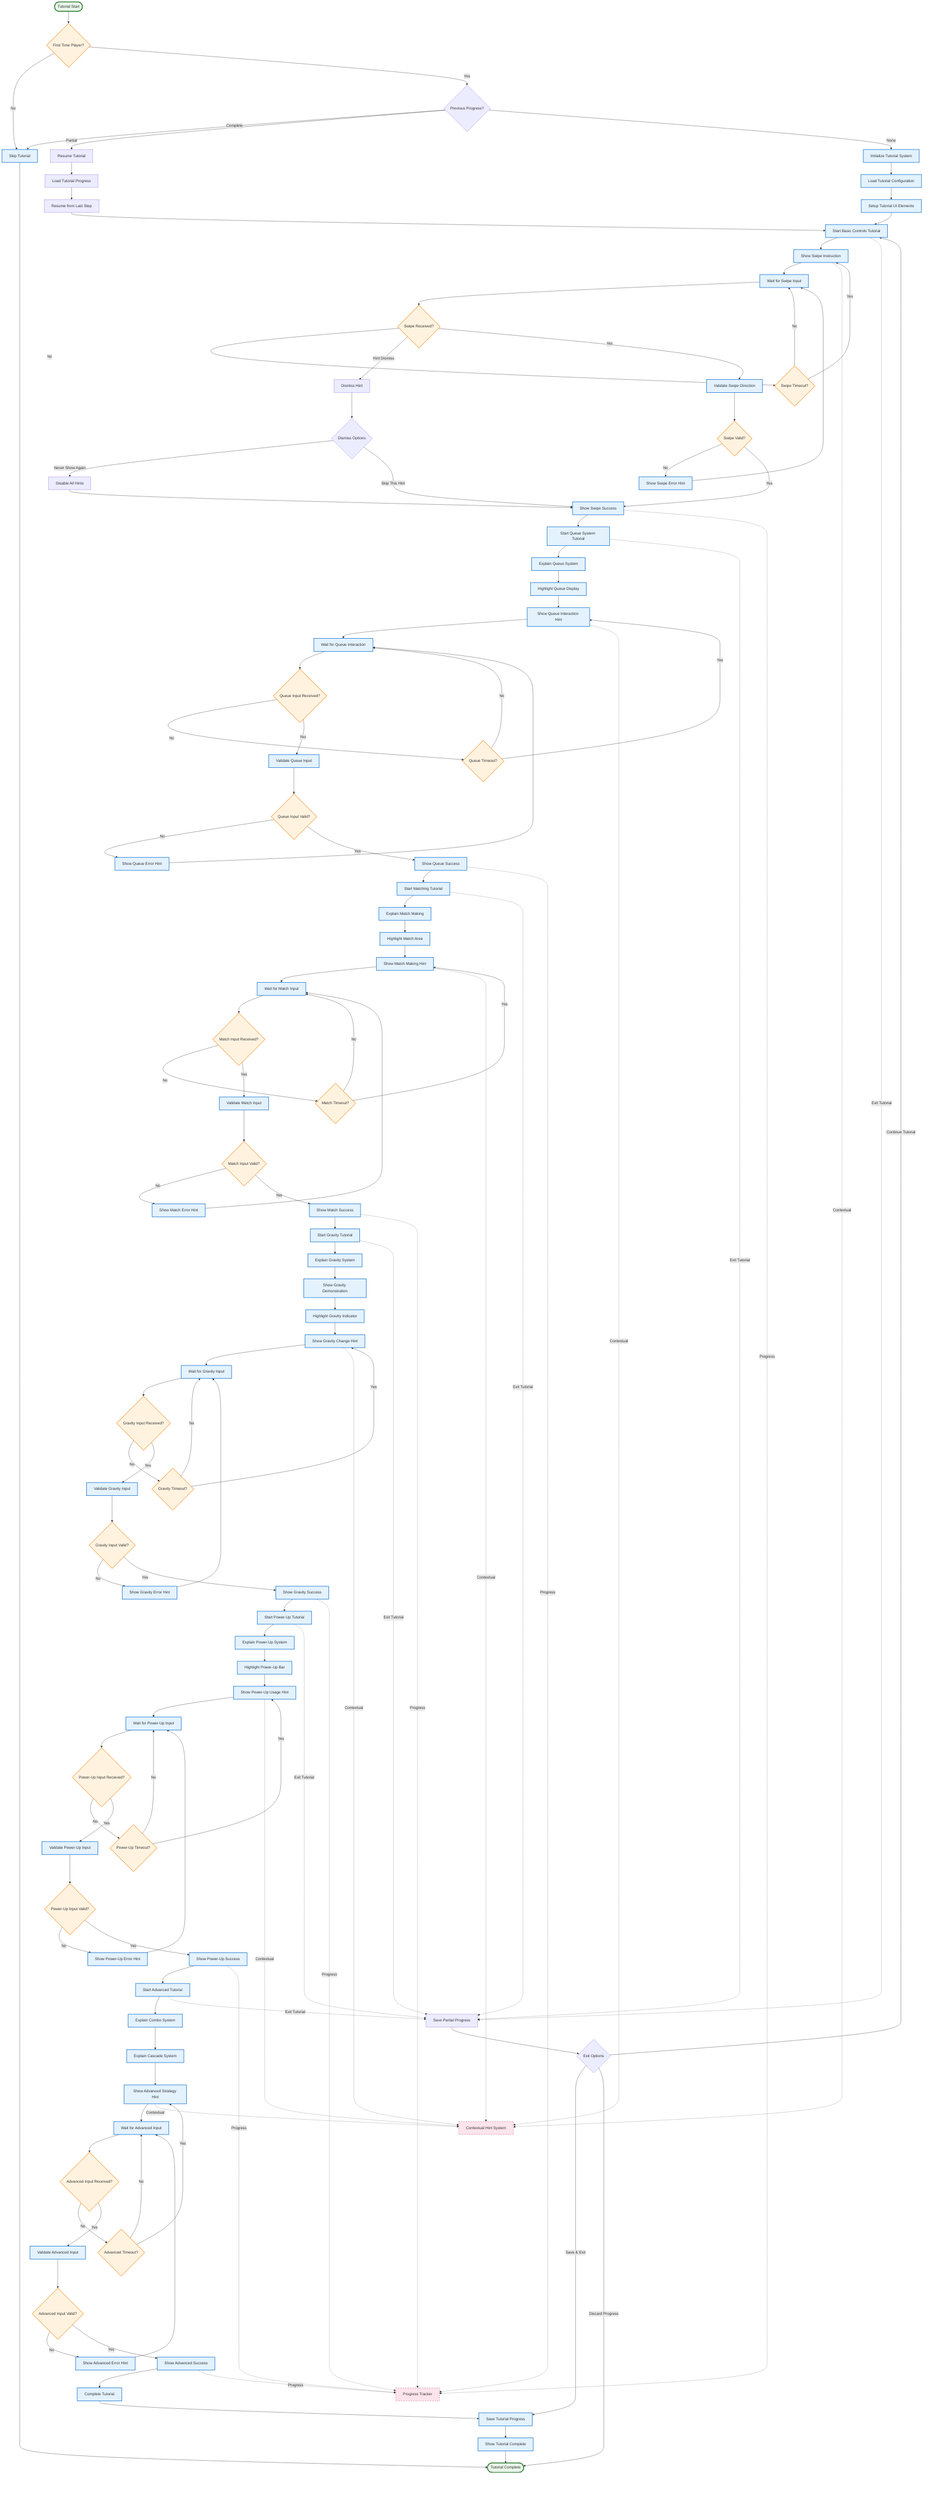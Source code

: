 flowchart TD
    Start([Tutorial Start]) --> CheckFirstTime{First Time Player?}
    CheckFirstTime -->|No| SkipTutorial[Skip Tutorial]
    CheckFirstTime -->|Yes| CheckTutorialProgress{Previous Progress?}
    CheckTutorialProgress -->|Complete| SkipTutorial
    CheckTutorialProgress -->|Partial| ResumeTutorial[Resume Tutorial]
    CheckTutorialProgress -->|None| InitializeTutorial[Initialize Tutorial System]
    
    ResumeTutorial --> LoadTutorialProgress[Load Tutorial Progress]
    LoadTutorialProgress --> ResumeFromStep[Resume from Last Step]
    ResumeFromStep --> StartBasicControls
    
    SkipTutorial --> End([Tutorial Complete])
    
    InitializeTutorial --> LoadTutorialConfig[Load Tutorial Configuration]
    LoadTutorialConfig --> SetupTutorialUI[Setup Tutorial UI Elements]
    SetupTutorialUI --> StartBasicControls[Start Basic Controls Tutorial]
    
    StartBasicControls --> ShowSwipeHint[Show Swipe Instruction]
    ShowSwipeHint --> WaitSwipeInput[Wait for Swipe Input]
    WaitSwipeInput --> SwipeReceived{Swipe Received?}
    SwipeReceived -->|No| CheckSwipeTimeout{Swipe Timeout?}
    CheckSwipeTimeout -->|Yes| ShowSwipeHint
    CheckSwipeTimeout -->|No| WaitSwipeInput
    SwipeReceived -->|Hint Dismiss| DismissHint[Dismiss Hint]
    DismissHint --> HintDismissChoice{Dismiss Options}
    HintDismissChoice -->|Never Show Again| DisableHints[Disable All Hints]
    HintDismissChoice -->|Skip This Hint| ShowSwipeSuccess
    DisableHints --> ShowSwipeSuccess
    SwipeReceived -->|Yes| ValidateSwipe[Validate Swipe Direction]
    ValidateSwipe --> SwipeValid{Swipe Valid?}
    SwipeValid -->|No| ShowSwipeError[Show Swipe Error Hint]
    ShowSwipeError --> WaitSwipeInput
    SwipeValid -->|Yes| ShowSwipeSuccess[Show Swipe Success]
    ShowSwipeSuccess --> StartQueueTutorial[Start Queue System Tutorial]
    
    StartQueueTutorial --> ExplainQueue[Explain Queue System]
    ExplainQueue --> HighlightQueue[Highlight Queue Display]
    HighlightQueue --> ShowQueueHint[Show Queue Interaction Hint]
    ShowQueueHint --> WaitQueueInput[Wait for Queue Interaction]
    WaitQueueInput --> QueueInputReceived{Queue Input Received?}
    QueueInputReceived -->|No| CheckQueueTimeout{Queue Timeout?}
    CheckQueueTimeout -->|Yes| ShowQueueHint
    CheckQueueTimeout -->|No| WaitQueueInput
    QueueInputReceived -->|Yes| ValidateQueueInput[Validate Queue Input]
    ValidateQueueInput --> QueueValid{Queue Input Valid?}
    QueueValid -->|No| ShowQueueError[Show Queue Error Hint]
    ShowQueueError --> WaitQueueInput
    QueueValid -->|Yes| ShowQueueSuccess[Show Queue Success]
    ShowQueueSuccess --> StartMatchingTutorial[Start Matching Tutorial]
    
    StartMatchingTutorial --> ExplainMatching[Explain Match Making]
    ExplainMatching --> HighlightMatchArea[Highlight Match Area]
    HighlightMatchArea --> ShowMatchHint[Show Match Making Hint]
    ShowMatchHint --> WaitMatchInput[Wait for Match Input]
    WaitMatchInput --> MatchInputReceived{Match Input Received?}
    MatchInputReceived -->|No| CheckMatchTimeout{Match Timeout?}
    CheckMatchTimeout -->|Yes| ShowMatchHint
    CheckMatchTimeout -->|No| WaitMatchInput
    MatchInputReceived -->|Yes| ValidateMatchInput[Validate Match Input]
    ValidateMatchInput --> MatchValid{Match Input Valid?}
    MatchValid -->|No| ShowMatchError[Show Match Error Hint]
    ShowMatchError --> WaitMatchInput
    MatchValid -->|Yes| ShowMatchSuccess[Show Match Success]
    ShowMatchSuccess --> StartGravityTutorial[Start Gravity Tutorial]
    
    StartGravityTutorial --> ExplainGravity[Explain Gravity System]
    ExplainGravity --> ShowGravityDemo[Show Gravity Demonstration]
    ShowGravityDemo --> HighlightGravity[Highlight Gravity Indicator]
    HighlightGravity --> ShowGravityHint[Show Gravity Change Hint]
    ShowGravityHint --> WaitGravityInput[Wait for Gravity Input]
    WaitGravityInput --> GravityInputReceived{Gravity Input Received?}
    GravityInputReceived -->|No| CheckGravityTimeout{Gravity Timeout?}
    CheckGravityTimeout -->|Yes| ShowGravityHint
    CheckGravityTimeout -->|No| WaitGravityInput
    GravityInputReceived -->|Yes| ValidateGravityInput[Validate Gravity Input]
    ValidateGravityInput --> GravityValid{Gravity Input Valid?}
    GravityValid -->|No| ShowGravityError[Show Gravity Error Hint]
    ShowGravityError --> WaitGravityInput
    GravityValid -->|Yes| ShowGravitySuccess[Show Gravity Success]
    ShowGravitySuccess --> StartPowerUpTutorial[Start Power-Up Tutorial]
    
    StartPowerUpTutorial --> ExplainPowerUps[Explain Power-Up System]
    ExplainPowerUps --> HighlightPowerUpBar[Highlight Power-Up Bar]
    HighlightPowerUpBar --> ShowPowerUpHint[Show Power-Up Usage Hint]
    ShowPowerUpHint --> WaitPowerUpInput[Wait for Power-Up Input]
    WaitPowerUpInput --> PowerUpInputReceived{Power-Up Input Received?}
    PowerUpInputReceived -->|No| CheckPowerUpTimeout{Power-Up Timeout?}
    CheckPowerUpTimeout -->|Yes| ShowPowerUpHint
    CheckPowerUpTimeout -->|No| WaitPowerUpInput
    PowerUpInputReceived -->|Yes| ValidatePowerUpInput[Validate Power-Up Input]
    ValidatePowerUpInput --> PowerUpValid{Power-Up Input Valid?}
    PowerUpValid -->|No| ShowPowerUpError[Show Power-Up Error Hint]
    ShowPowerUpError --> WaitPowerUpInput
    PowerUpValid -->|Yes| ShowPowerUpSuccess[Show Power-Up Success]
    ShowPowerUpSuccess --> StartAdvancedTutorial[Start Advanced Tutorial]
    
    StartAdvancedTutorial --> ExplainCombos[Explain Combo System]
    ExplainCombos --> ExplainCascades[Explain Cascade System]
    ExplainCascades --> ShowAdvancedHint[Show Advanced Strategy Hint]
    ShowAdvancedHint --> WaitAdvancedInput[Wait for Advanced Input]
    WaitAdvancedInput --> AdvancedInputReceived{Advanced Input Received?}
    AdvancedInputReceived -->|No| CheckAdvancedTimeout{Advanced Timeout?}
    CheckAdvancedTimeout -->|Yes| ShowAdvancedHint
    CheckAdvancedTimeout -->|No| WaitAdvancedInput
    AdvancedInputReceived -->|Yes| ValidateAdvancedInput[Validate Advanced Input]
    ValidateAdvancedInput --> AdvancedValid{Advanced Input Valid?}
    AdvancedValid -->|No| ShowAdvancedError[Show Advanced Error Hint]
    ShowAdvancedError --> WaitAdvancedInput
    AdvancedValid -->|Yes| ShowAdvancedSuccess[Show Advanced Success]
    ShowAdvancedSuccess --> CompleteTutorial[Complete Tutorial]
    
    CompleteTutorial --> SaveTutorialProgress[Save Tutorial Progress]
    SaveTutorialProgress --> ShowTutorialComplete[Show Tutorial Complete]
    ShowTutorialComplete --> End
    
    %% Tutorial Exit Handling
    StartBasicControls -.->|Exit Tutorial| SavePartialProgress[Save Partial Progress]
    StartQueueTutorial -.->|Exit Tutorial| SavePartialProgress
    StartMatchingTutorial -.->|Exit Tutorial| SavePartialProgress
    StartGravityTutorial -.->|Exit Tutorial| SavePartialProgress
    StartPowerUpTutorial -.->|Exit Tutorial| SavePartialProgress
    StartAdvancedTutorial -.->|Exit Tutorial| SavePartialProgress
    
    SavePartialProgress --> TutorialExitChoice{Exit Options}
    TutorialExitChoice -->|Save & Exit| SaveTutorialProgress
    TutorialExitChoice -->|Discard Progress| End
    TutorialExitChoice -->|Continue Tutorial| StartBasicControls
    
    %% Contextual Hint System
    ShowSwipeHint -.->|Contextual| ContextualHints[Contextual Hint System]
    ShowQueueHint -.->|Contextual| ContextualHints
    ShowMatchHint -.->|Contextual| ContextualHints
    ShowGravityHint -.->|Contextual| ContextualHints
    ShowPowerUpHint -.->|Contextual| ContextualHints
    ShowAdvancedHint -.->|Contextual| ContextualHints
    
    %% Progress Tracking
    ShowSwipeSuccess -.->|Progress| ProgressTracker[Progress Tracker]
    ShowQueueSuccess -.->|Progress| ProgressTracker
    ShowMatchSuccess -.->|Progress| ProgressTracker
    ShowGravitySuccess -.->|Progress| ProgressTracker
    ShowPowerUpSuccess -.->|Progress| ProgressTracker
    ShowAdvancedSuccess -.->|Progress| ProgressTracker
    
    %% Styling
    classDef startEnd fill:#e8f5e8,stroke:#2e7d32,stroke-width:3px
    classDef process fill:#e3f2fd,stroke:#1976d2,stroke-width:2px
    classDef decision fill:#fff3e0,stroke:#f57c00,stroke-width:2px
    classDef tutorial fill:#f3e5f5,stroke:#7b1fa2,stroke-width:2px
    classDef support fill:#fce4ec,stroke:#c2185b,stroke-width:1px,stroke-dasharray: 5 5
    
    class Start,End startEnd
    class InitializeTutorial,LoadTutorialConfig,SetupTutorialUI,StartBasicControls,ShowSwipeHint,WaitSwipeInput,ValidateSwipe,ShowSwipeError,ShowSwipeSuccess,StartQueueTutorial,ExplainQueue,HighlightQueue,ShowQueueHint,WaitQueueInput,ValidateQueueInput,ShowQueueError,ShowQueueSuccess,StartMatchingTutorial,ExplainMatching,HighlightMatchArea,ShowMatchHint,WaitMatchInput,ValidateMatchInput,ShowMatchError,ShowMatchSuccess,StartGravityTutorial,ExplainGravity,ShowGravityDemo,HighlightGravity,ShowGravityHint,WaitGravityInput,ValidateGravityInput,ShowGravityError,ShowGravitySuccess,StartPowerUpTutorial,ExplainPowerUps,HighlightPowerUpBar,ShowPowerUpHint,WaitPowerUpInput,ValidatePowerUpInput,ShowPowerUpError,ShowPowerUpSuccess,StartAdvancedTutorial,ExplainCombos,ExplainCascades,ShowAdvancedHint,WaitAdvancedInput,ValidateAdvancedInput,ShowAdvancedError,ShowAdvancedSuccess,CompleteTutorial,SaveTutorialProgress,ShowTutorialComplete,SkipTutorial process
    class CheckFirstTime,SwipeReceived,CheckSwipeTimeout,SwipeValid,QueueInputReceived,CheckQueueTimeout,QueueValid,MatchInputReceived,CheckMatchTimeout,MatchValid,GravityInputReceived,CheckGravityTimeout,GravityValid,PowerUpInputReceived,CheckPowerUpTimeout,PowerUpValid,AdvancedInputReceived,CheckAdvancedTimeout,AdvancedValid decision
    class ContextualHints,ProgressTracker support